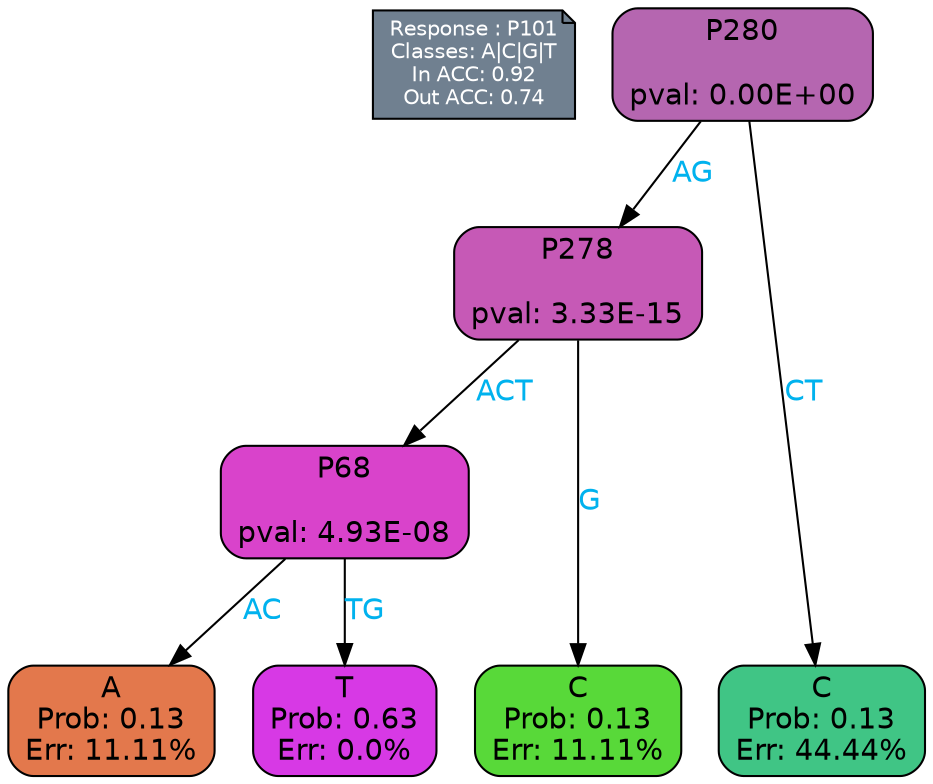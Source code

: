 digraph Tree {
node [shape=box, style="filled, rounded", color="black", fontname=helvetica] ;
graph [ranksep=equally, splines=polylines, bgcolor=transparent, dpi=600] ;
edge [fontname=helvetica] ;
LEGEND [label="Response : P101
Classes: A|C|G|T
In ACC: 0.92
Out ACC: 0.74
",shape=note,align=left,style=filled,fillcolor="slategray",fontcolor="white",fontsize=10];1 [label="P280

pval: 0.00E+00", fillcolor="#b566b0"] ;
2 [label="P278

pval: 3.33E-15", fillcolor="#c659b6"] ;
3 [label="P68

pval: 4.93E-08", fillcolor="#d943cb"] ;
4 [label="A
Prob: 0.13
Err: 11.11%", fillcolor="#e3784c"] ;
5 [label="T
Prob: 0.63
Err: 0.0%", fillcolor="#d739e5"] ;
6 [label="C
Prob: 0.13
Err: 11.11%", fillcolor="#58d939"] ;
7 [label="C
Prob: 0.13
Err: 44.44%", fillcolor="#40c585"] ;
1 -> 2 [label="AG",fontcolor=deepskyblue2] ;
1 -> 7 [label="CT",fontcolor=deepskyblue2] ;
2 -> 3 [label="ACT",fontcolor=deepskyblue2] ;
2 -> 6 [label="G",fontcolor=deepskyblue2] ;
3 -> 4 [label="AC",fontcolor=deepskyblue2] ;
3 -> 5 [label="TG",fontcolor=deepskyblue2] ;
{rank = same; 4;5;6;7;}{rank = same; LEGEND;1;}}
